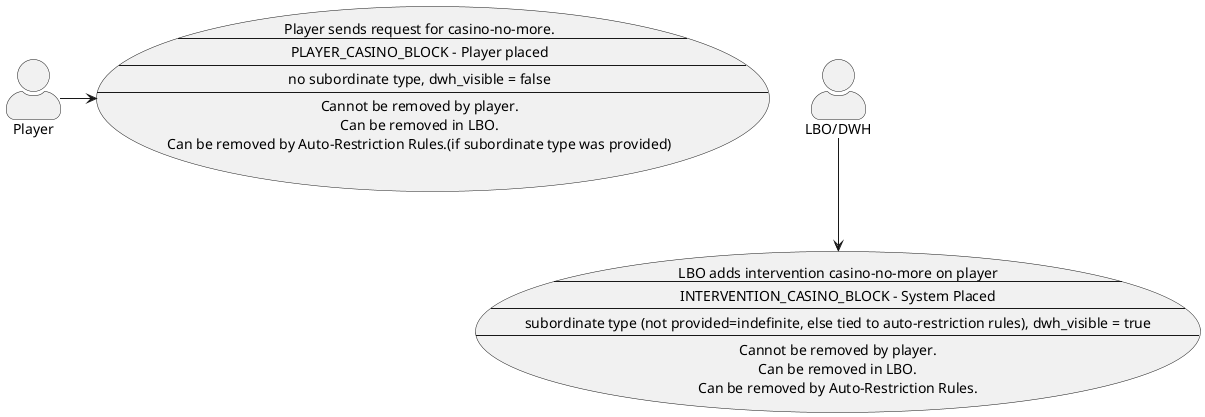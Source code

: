.Intervention Casino No More Use Cases
[plantuml]
----
@startuml
skinparam actorStyle awesome

actor Player as p
actor "LBO/DWH" as backoffice

usecase oo as "
Player sends request for casino-no-more.
--
PLAYER_CASINO_BLOCK - Player placed
--
no subordinate type, dwh_visible = false
--
Cannot be removed by player.
Can be removed in LBO.
Can be removed by Auto-Restriction Rules.(if subordinate type was provided)
"
p -> oo


usecase ic as "
LBO adds intervention casino-no-more on player
--
INTERVENTION_CASINO_BLOCK - System Placed
--
subordinate type (not provided=indefinite, else tied to auto-restriction rules), dwh_visible = true
--
Cannot be removed by player.
Can be removed in LBO.
Can be removed by Auto-Restriction Rules.
"
backoffice --> ic
@enduml
----